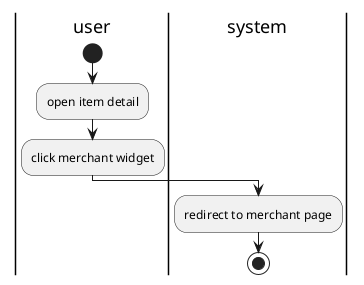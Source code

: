 @startuml view merchant page

|user|
start
:open item detail;
:click merchant widget;
|system|
:redirect to merchant page;
stop

@enduml